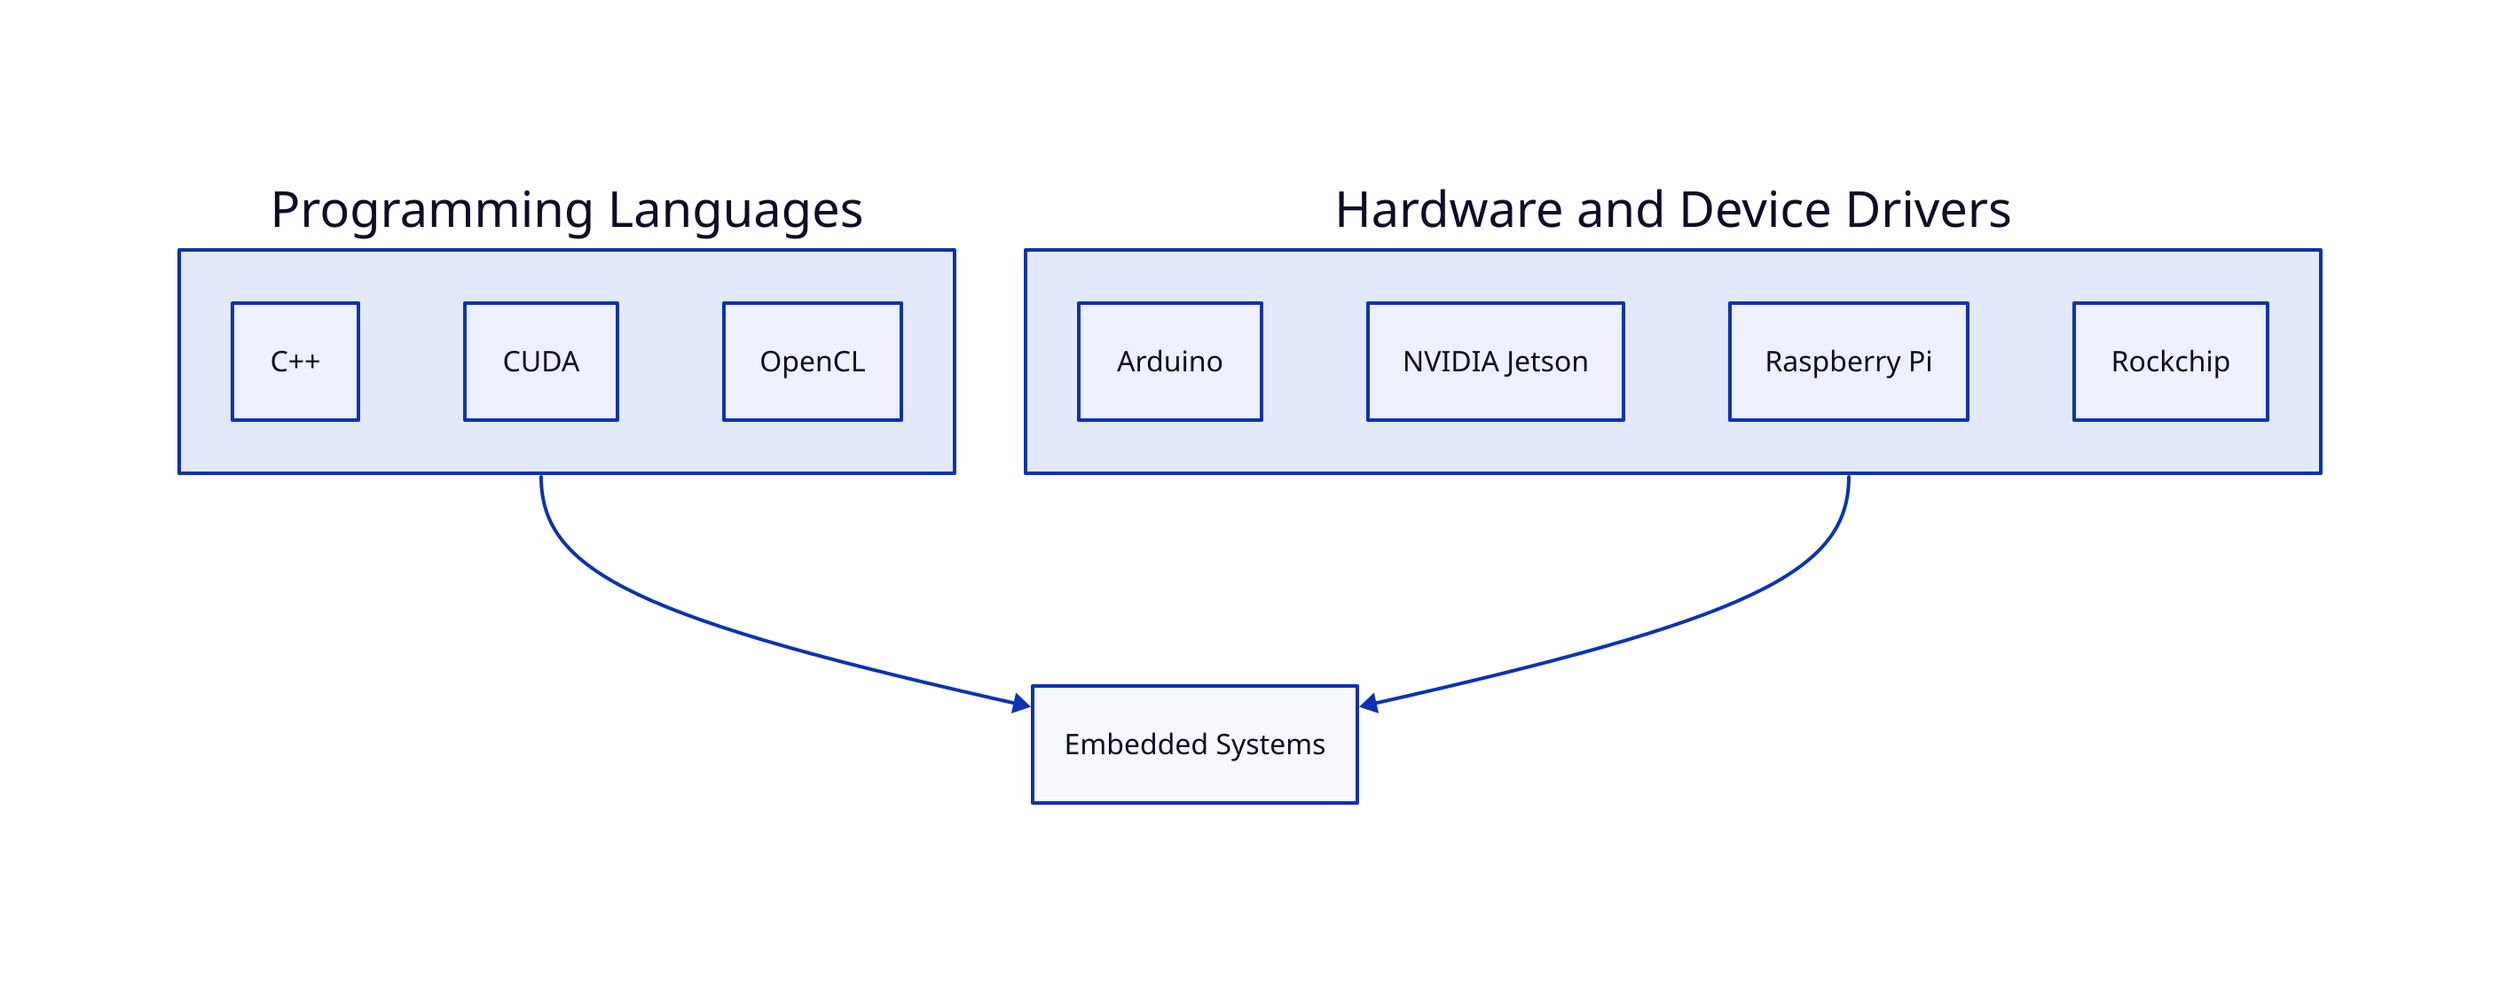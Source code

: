 

    label: "Low-Level Programming and Electronics Engineering"
    programming_languages: {
      label: "Programming Languages"
      cpp: {
        label: "C++"
      }
      cuda: {
        label: "CUDA"
      }
      opencl: {
        label: "OpenCL"
      }
    }
    hardware_device_drivers: {
      label: "Hardware and Device Drivers"
      arduino: {
        label: "Arduino"
      }
      nvidia_jetson: {
        label: "NVIDIA Jetson"
      }
      raspberry_pi: {
        label: "Raspberry Pi"
      }
      rockchip: {
        label: "Rockchip"
      }
    }
    embedded_systems: {
      label: "Embedded Systems"
    }
    programming_languages -> embedded_systems
    hardware_device_drivers -> embedded_systems

  